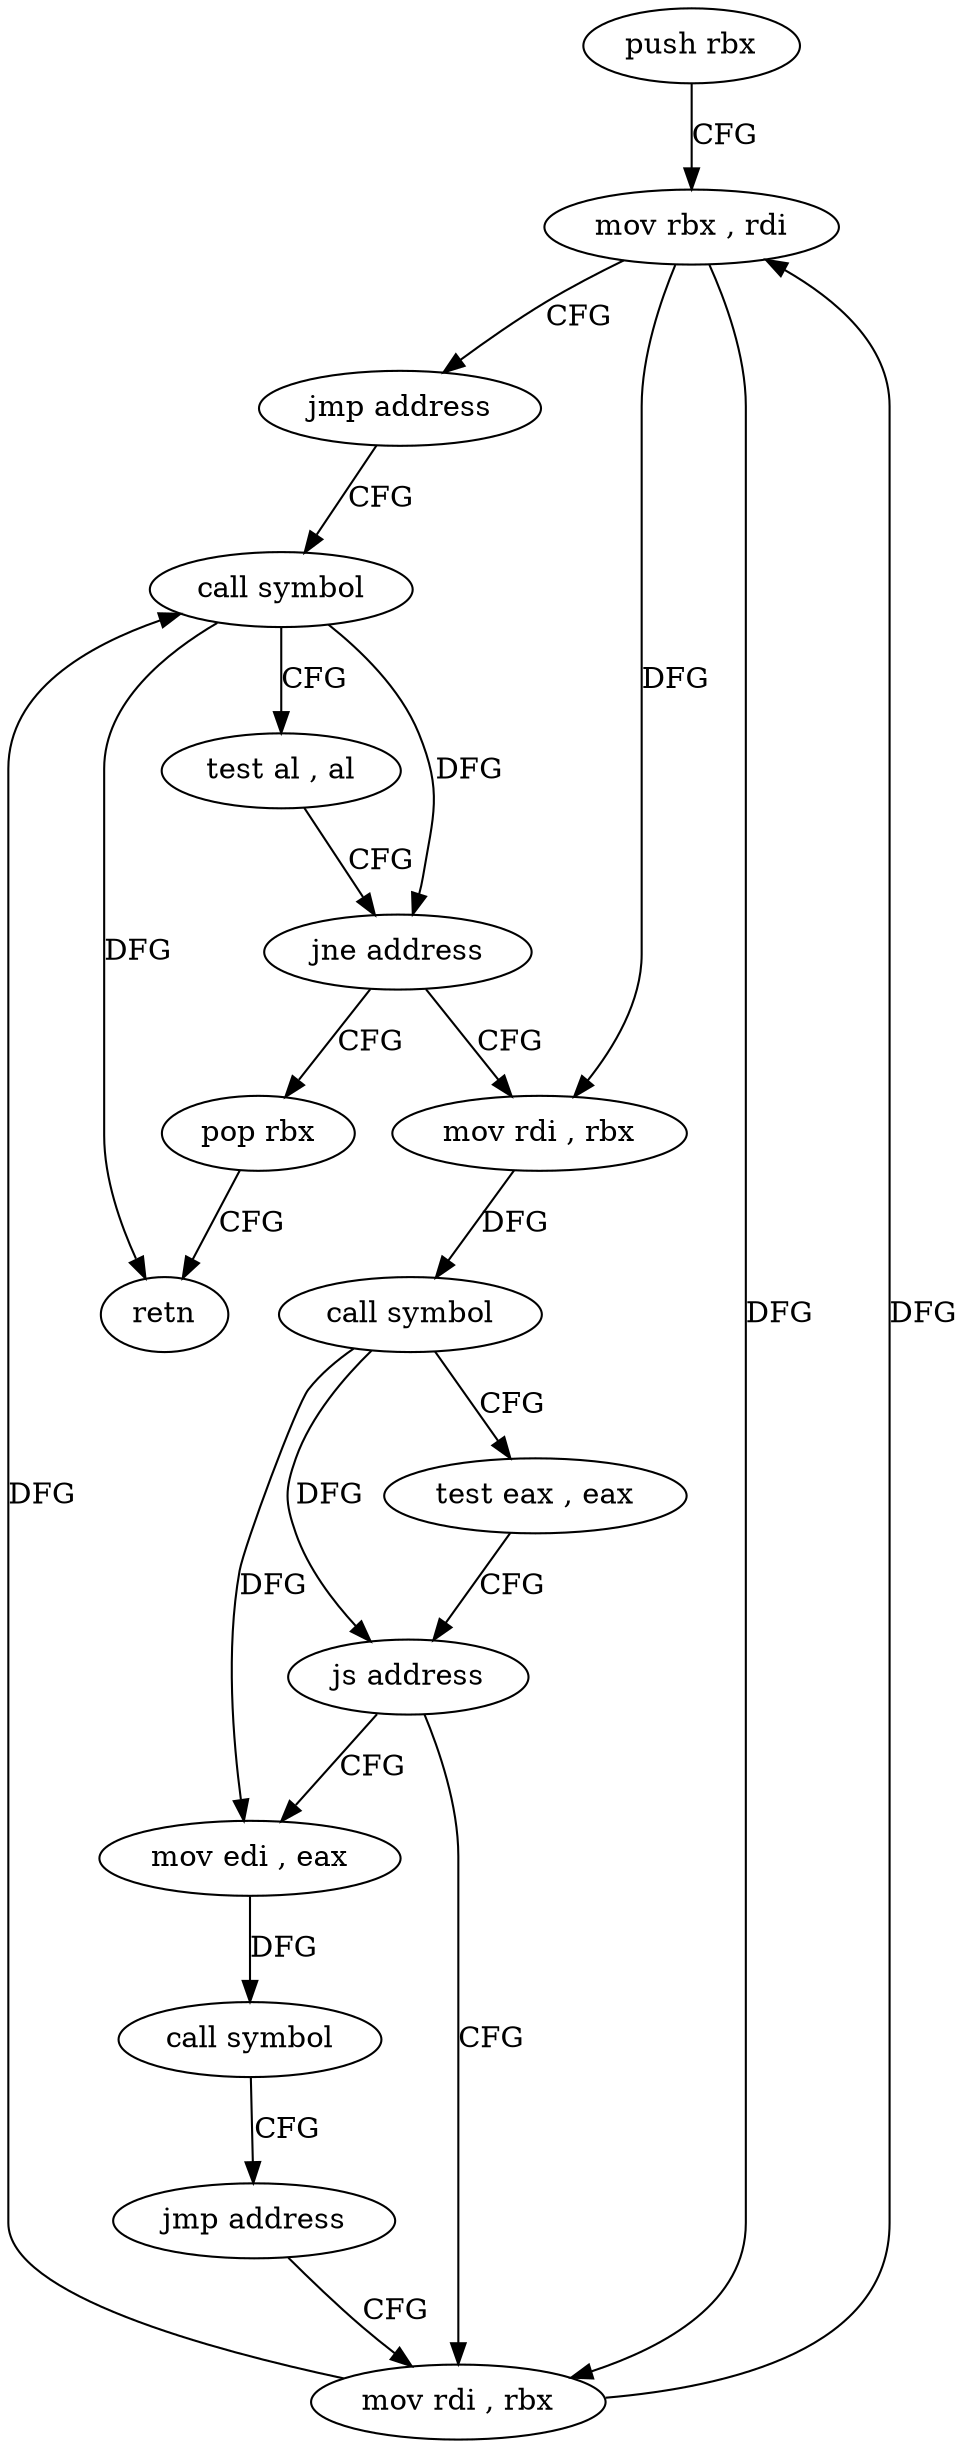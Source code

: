 digraph "func" {
"4210528" [label = "push rbx" ]
"4210529" [label = "mov rbx , rdi" ]
"4210532" [label = "jmp address" ]
"4210547" [label = "call symbol" ]
"4210552" [label = "test al , al" ]
"4210554" [label = "jne address" ]
"4210577" [label = "pop rbx" ]
"4210556" [label = "mov rdi , rbx" ]
"4210578" [label = "retn" ]
"4210559" [label = "call symbol" ]
"4210564" [label = "test eax , eax" ]
"4210566" [label = "js address" ]
"4210544" [label = "mov rdi , rbx" ]
"4210568" [label = "mov edi , eax" ]
"4210570" [label = "call symbol" ]
"4210575" [label = "jmp address" ]
"4210528" -> "4210529" [ label = "CFG" ]
"4210529" -> "4210532" [ label = "CFG" ]
"4210529" -> "4210556" [ label = "DFG" ]
"4210529" -> "4210544" [ label = "DFG" ]
"4210532" -> "4210547" [ label = "CFG" ]
"4210547" -> "4210552" [ label = "CFG" ]
"4210547" -> "4210554" [ label = "DFG" ]
"4210547" -> "4210578" [ label = "DFG" ]
"4210552" -> "4210554" [ label = "CFG" ]
"4210554" -> "4210577" [ label = "CFG" ]
"4210554" -> "4210556" [ label = "CFG" ]
"4210577" -> "4210578" [ label = "CFG" ]
"4210556" -> "4210559" [ label = "DFG" ]
"4210559" -> "4210564" [ label = "CFG" ]
"4210559" -> "4210566" [ label = "DFG" ]
"4210559" -> "4210568" [ label = "DFG" ]
"4210564" -> "4210566" [ label = "CFG" ]
"4210566" -> "4210544" [ label = "CFG" ]
"4210566" -> "4210568" [ label = "CFG" ]
"4210544" -> "4210547" [ label = "DFG" ]
"4210544" -> "4210529" [ label = "DFG" ]
"4210568" -> "4210570" [ label = "DFG" ]
"4210570" -> "4210575" [ label = "CFG" ]
"4210575" -> "4210544" [ label = "CFG" ]
}
